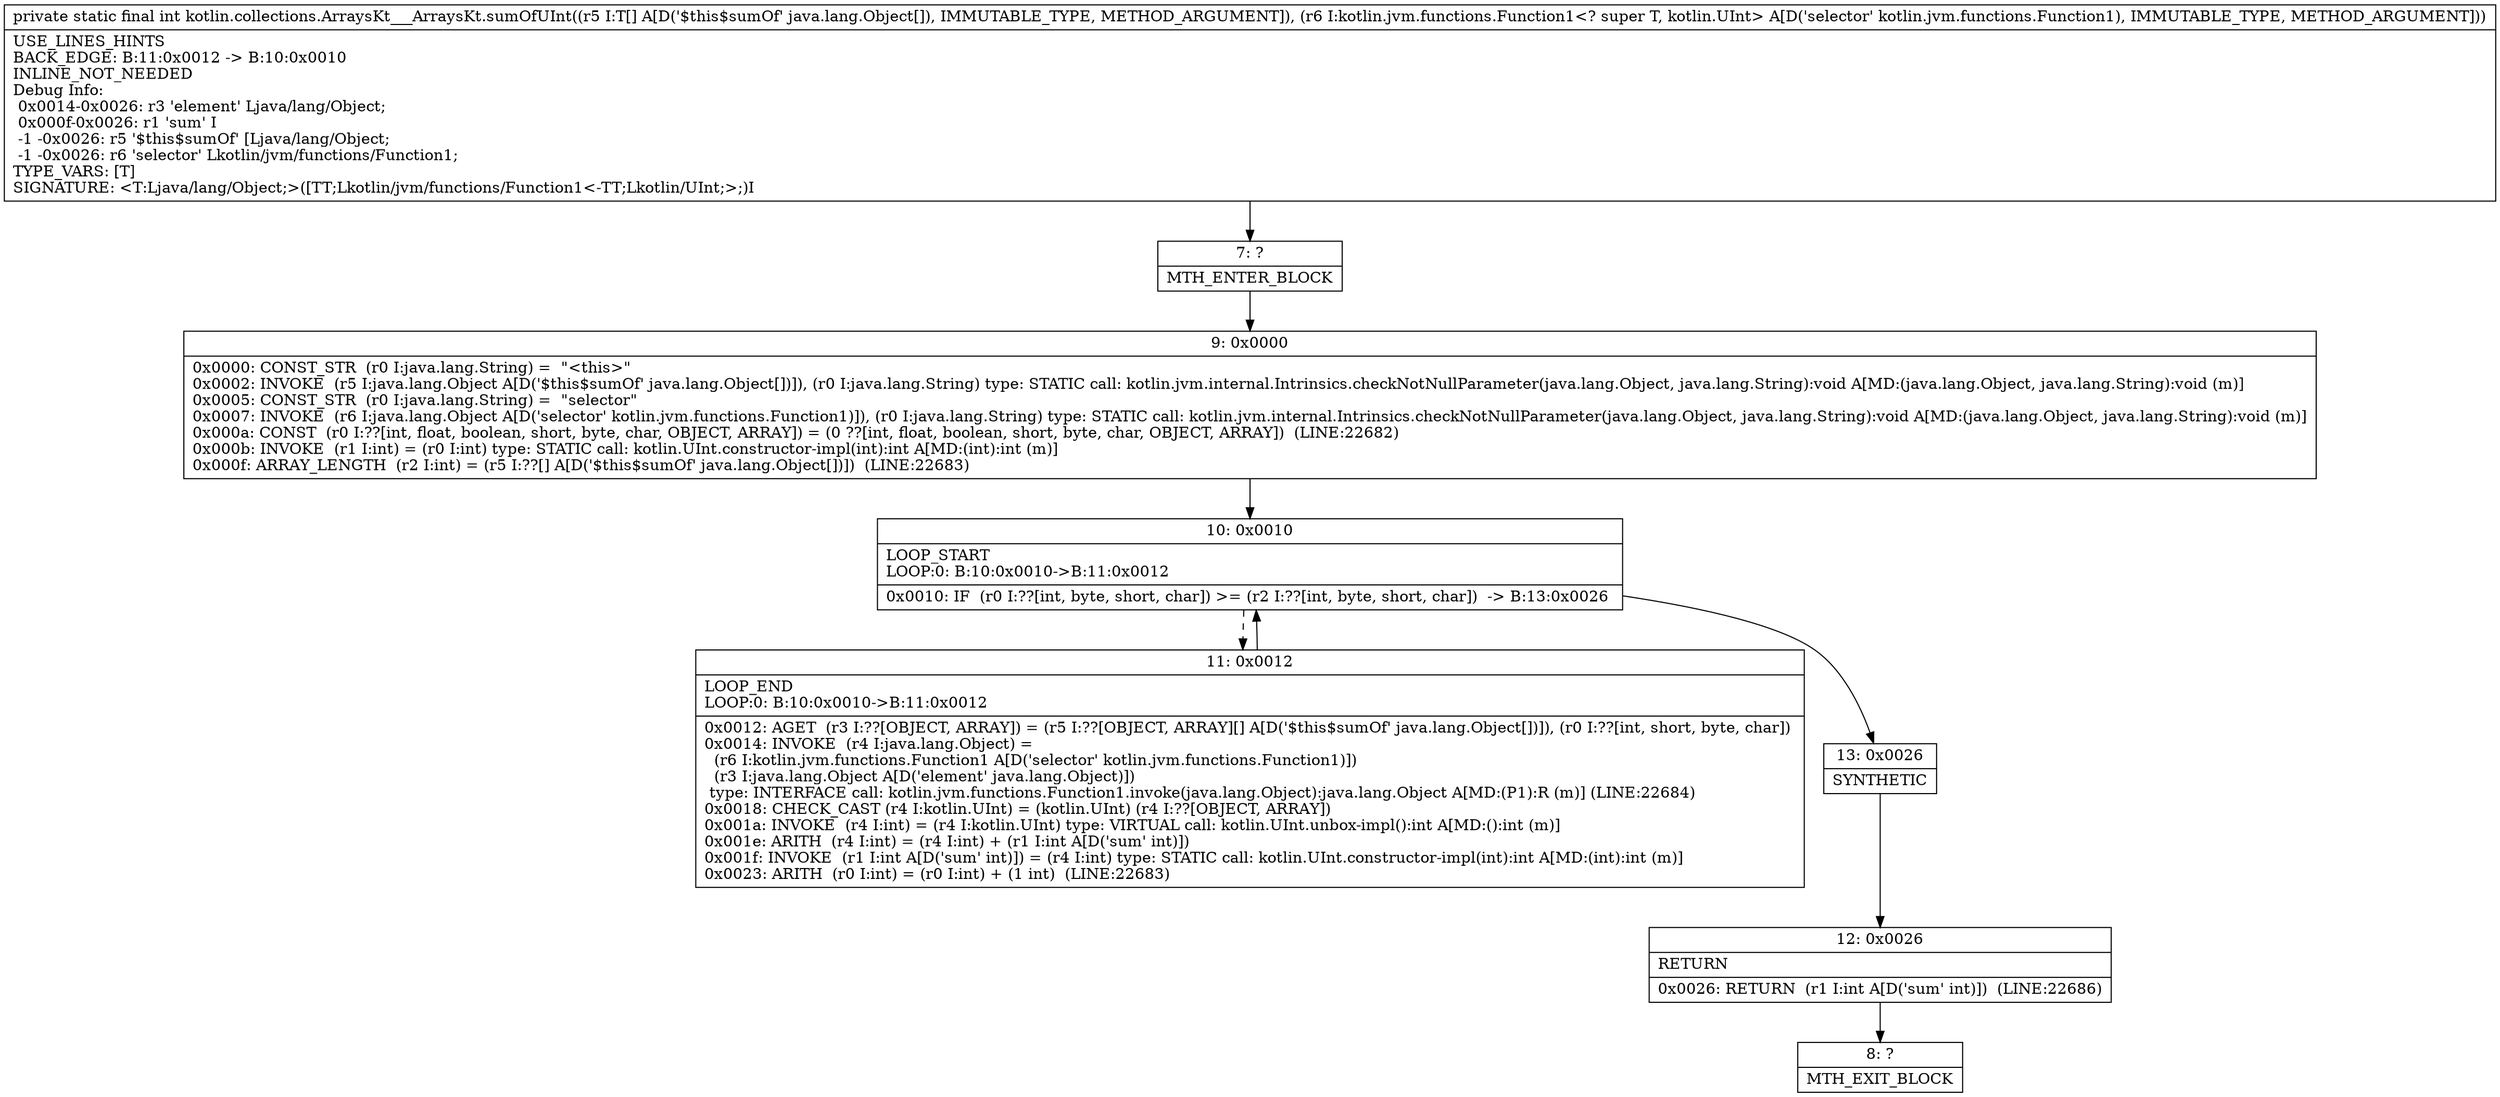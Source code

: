 digraph "CFG forkotlin.collections.ArraysKt___ArraysKt.sumOfUInt([Ljava\/lang\/Object;Lkotlin\/jvm\/functions\/Function1;)I" {
Node_7 [shape=record,label="{7\:\ ?|MTH_ENTER_BLOCK\l}"];
Node_9 [shape=record,label="{9\:\ 0x0000|0x0000: CONST_STR  (r0 I:java.lang.String) =  \"\<this\>\" \l0x0002: INVOKE  (r5 I:java.lang.Object A[D('$this$sumOf' java.lang.Object[])]), (r0 I:java.lang.String) type: STATIC call: kotlin.jvm.internal.Intrinsics.checkNotNullParameter(java.lang.Object, java.lang.String):void A[MD:(java.lang.Object, java.lang.String):void (m)]\l0x0005: CONST_STR  (r0 I:java.lang.String) =  \"selector\" \l0x0007: INVOKE  (r6 I:java.lang.Object A[D('selector' kotlin.jvm.functions.Function1)]), (r0 I:java.lang.String) type: STATIC call: kotlin.jvm.internal.Intrinsics.checkNotNullParameter(java.lang.Object, java.lang.String):void A[MD:(java.lang.Object, java.lang.String):void (m)]\l0x000a: CONST  (r0 I:??[int, float, boolean, short, byte, char, OBJECT, ARRAY]) = (0 ??[int, float, boolean, short, byte, char, OBJECT, ARRAY])  (LINE:22682)\l0x000b: INVOKE  (r1 I:int) = (r0 I:int) type: STATIC call: kotlin.UInt.constructor\-impl(int):int A[MD:(int):int (m)]\l0x000f: ARRAY_LENGTH  (r2 I:int) = (r5 I:??[] A[D('$this$sumOf' java.lang.Object[])])  (LINE:22683)\l}"];
Node_10 [shape=record,label="{10\:\ 0x0010|LOOP_START\lLOOP:0: B:10:0x0010\-\>B:11:0x0012\l|0x0010: IF  (r0 I:??[int, byte, short, char]) \>= (r2 I:??[int, byte, short, char])  \-\> B:13:0x0026 \l}"];
Node_11 [shape=record,label="{11\:\ 0x0012|LOOP_END\lLOOP:0: B:10:0x0010\-\>B:11:0x0012\l|0x0012: AGET  (r3 I:??[OBJECT, ARRAY]) = (r5 I:??[OBJECT, ARRAY][] A[D('$this$sumOf' java.lang.Object[])]), (r0 I:??[int, short, byte, char]) \l0x0014: INVOKE  (r4 I:java.lang.Object) = \l  (r6 I:kotlin.jvm.functions.Function1 A[D('selector' kotlin.jvm.functions.Function1)])\l  (r3 I:java.lang.Object A[D('element' java.lang.Object)])\l type: INTERFACE call: kotlin.jvm.functions.Function1.invoke(java.lang.Object):java.lang.Object A[MD:(P1):R (m)] (LINE:22684)\l0x0018: CHECK_CAST (r4 I:kotlin.UInt) = (kotlin.UInt) (r4 I:??[OBJECT, ARRAY]) \l0x001a: INVOKE  (r4 I:int) = (r4 I:kotlin.UInt) type: VIRTUAL call: kotlin.UInt.unbox\-impl():int A[MD:():int (m)]\l0x001e: ARITH  (r4 I:int) = (r4 I:int) + (r1 I:int A[D('sum' int)]) \l0x001f: INVOKE  (r1 I:int A[D('sum' int)]) = (r4 I:int) type: STATIC call: kotlin.UInt.constructor\-impl(int):int A[MD:(int):int (m)]\l0x0023: ARITH  (r0 I:int) = (r0 I:int) + (1 int)  (LINE:22683)\l}"];
Node_13 [shape=record,label="{13\:\ 0x0026|SYNTHETIC\l}"];
Node_12 [shape=record,label="{12\:\ 0x0026|RETURN\l|0x0026: RETURN  (r1 I:int A[D('sum' int)])  (LINE:22686)\l}"];
Node_8 [shape=record,label="{8\:\ ?|MTH_EXIT_BLOCK\l}"];
MethodNode[shape=record,label="{private static final int kotlin.collections.ArraysKt___ArraysKt.sumOfUInt((r5 I:T[] A[D('$this$sumOf' java.lang.Object[]), IMMUTABLE_TYPE, METHOD_ARGUMENT]), (r6 I:kotlin.jvm.functions.Function1\<? super T, kotlin.UInt\> A[D('selector' kotlin.jvm.functions.Function1), IMMUTABLE_TYPE, METHOD_ARGUMENT]))  | USE_LINES_HINTS\lBACK_EDGE: B:11:0x0012 \-\> B:10:0x0010\lINLINE_NOT_NEEDED\lDebug Info:\l  0x0014\-0x0026: r3 'element' Ljava\/lang\/Object;\l  0x000f\-0x0026: r1 'sum' I\l  \-1 \-0x0026: r5 '$this$sumOf' [Ljava\/lang\/Object;\l  \-1 \-0x0026: r6 'selector' Lkotlin\/jvm\/functions\/Function1;\lTYPE_VARS: [T]\lSIGNATURE: \<T:Ljava\/lang\/Object;\>([TT;Lkotlin\/jvm\/functions\/Function1\<\-TT;Lkotlin\/UInt;\>;)I\l}"];
MethodNode -> Node_7;Node_7 -> Node_9;
Node_9 -> Node_10;
Node_10 -> Node_11[style=dashed];
Node_10 -> Node_13;
Node_11 -> Node_10;
Node_13 -> Node_12;
Node_12 -> Node_8;
}

